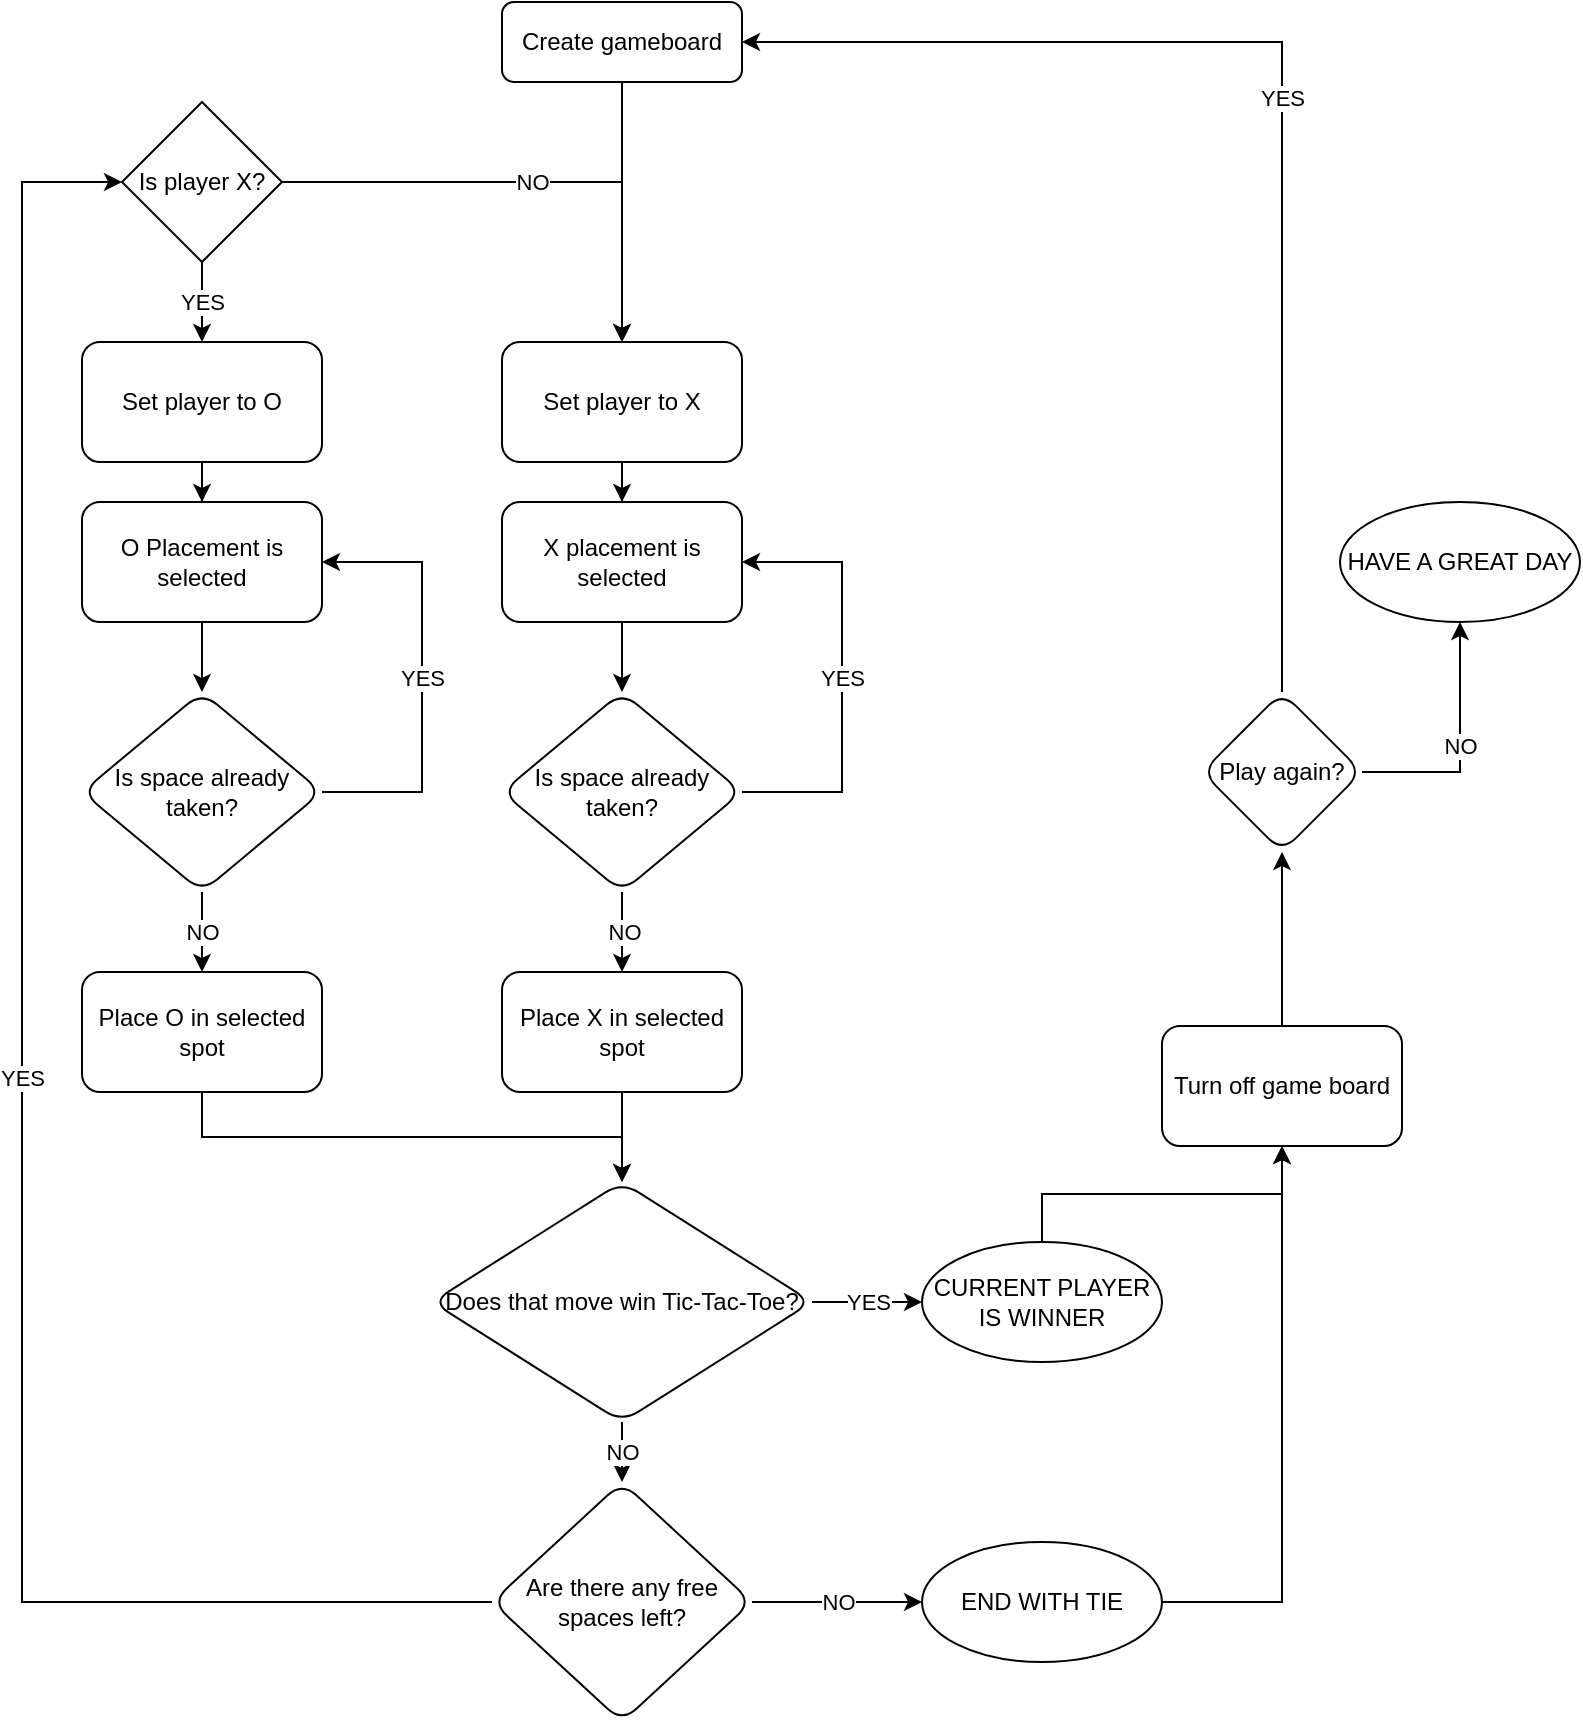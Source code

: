 <mxfile>
    <diagram id="C5RBs43oDa-KdzZeNtuy" name="Page-1">
        <mxGraphModel dx="770" dy="703" grid="1" gridSize="10" guides="1" tooltips="1" connect="1" arrows="1" fold="1" page="1" pageScale="1" pageWidth="827" pageHeight="1169" math="0" shadow="0">
            <root>
                <mxCell id="WIyWlLk6GJQsqaUBKTNV-0"/>
                <mxCell id="WIyWlLk6GJQsqaUBKTNV-1" parent="WIyWlLk6GJQsqaUBKTNV-0"/>
                <mxCell id="6bh2XxHN5Hgm9KBowLQd-1" value="" style="edgeStyle=orthogonalEdgeStyle;rounded=0;orthogonalLoop=1;jettySize=auto;html=1;" parent="WIyWlLk6GJQsqaUBKTNV-1" source="WIyWlLk6GJQsqaUBKTNV-3" target="6bh2XxHN5Hgm9KBowLQd-0" edge="1">
                    <mxGeometry relative="1" as="geometry"/>
                </mxCell>
                <mxCell id="WIyWlLk6GJQsqaUBKTNV-3" value="Create gameboard" style="rounded=1;whiteSpace=wrap;html=1;fontSize=12;glass=0;strokeWidth=1;shadow=0;" parent="WIyWlLk6GJQsqaUBKTNV-1" vertex="1">
                    <mxGeometry x="259" y="13" width="120" height="40" as="geometry"/>
                </mxCell>
                <mxCell id="6bh2XxHN5Hgm9KBowLQd-3" value="" style="edgeStyle=orthogonalEdgeStyle;rounded=0;orthogonalLoop=1;jettySize=auto;html=1;" parent="WIyWlLk6GJQsqaUBKTNV-1" source="6bh2XxHN5Hgm9KBowLQd-0" target="6bh2XxHN5Hgm9KBowLQd-2" edge="1">
                    <mxGeometry relative="1" as="geometry"/>
                </mxCell>
                <mxCell id="6bh2XxHN5Hgm9KBowLQd-0" value="Set player to X" style="whiteSpace=wrap;html=1;rounded=1;glass=0;strokeWidth=1;shadow=0;" parent="WIyWlLk6GJQsqaUBKTNV-1" vertex="1">
                    <mxGeometry x="259" y="183" width="120" height="60" as="geometry"/>
                </mxCell>
                <mxCell id="6bh2XxHN5Hgm9KBowLQd-5" value="" style="edgeStyle=orthogonalEdgeStyle;rounded=0;orthogonalLoop=1;jettySize=auto;html=1;" parent="WIyWlLk6GJQsqaUBKTNV-1" source="6bh2XxHN5Hgm9KBowLQd-2" target="6bh2XxHN5Hgm9KBowLQd-4" edge="1">
                    <mxGeometry relative="1" as="geometry"/>
                </mxCell>
                <mxCell id="6bh2XxHN5Hgm9KBowLQd-2" value="X placement is selected" style="whiteSpace=wrap;html=1;rounded=1;glass=0;strokeWidth=1;shadow=0;" parent="WIyWlLk6GJQsqaUBKTNV-1" vertex="1">
                    <mxGeometry x="259" y="263" width="120" height="60" as="geometry"/>
                </mxCell>
                <mxCell id="6bh2XxHN5Hgm9KBowLQd-7" value="YES" style="edgeStyle=orthogonalEdgeStyle;rounded=0;orthogonalLoop=1;jettySize=auto;html=1;exitX=1;exitY=0.5;exitDx=0;exitDy=0;entryX=1;entryY=0.5;entryDx=0;entryDy=0;" parent="WIyWlLk6GJQsqaUBKTNV-1" source="6bh2XxHN5Hgm9KBowLQd-4" target="6bh2XxHN5Hgm9KBowLQd-2" edge="1">
                    <mxGeometry relative="1" as="geometry">
                        <mxPoint x="449" y="283" as="targetPoint"/>
                        <Array as="points">
                            <mxPoint x="429" y="408"/>
                            <mxPoint x="429" y="293"/>
                        </Array>
                    </mxGeometry>
                </mxCell>
                <mxCell id="6bh2XxHN5Hgm9KBowLQd-9" value="NO" style="edgeStyle=orthogonalEdgeStyle;rounded=0;orthogonalLoop=1;jettySize=auto;html=1;" parent="WIyWlLk6GJQsqaUBKTNV-1" source="6bh2XxHN5Hgm9KBowLQd-4" edge="1">
                    <mxGeometry relative="1" as="geometry">
                        <mxPoint x="319" y="498" as="targetPoint"/>
                    </mxGeometry>
                </mxCell>
                <mxCell id="6bh2XxHN5Hgm9KBowLQd-4" value="Is space already taken?" style="rhombus;whiteSpace=wrap;html=1;rounded=1;glass=0;strokeWidth=1;shadow=0;" parent="WIyWlLk6GJQsqaUBKTNV-1" vertex="1">
                    <mxGeometry x="259" y="358" width="120" height="100" as="geometry"/>
                </mxCell>
                <mxCell id="6bh2XxHN5Hgm9KBowLQd-11" value="YES" style="edgeStyle=orthogonalEdgeStyle;rounded=0;orthogonalLoop=1;jettySize=auto;html=1;exitX=0;exitY=0.5;exitDx=0;exitDy=0;entryX=0;entryY=0.5;entryDx=0;entryDy=0;" parent="WIyWlLk6GJQsqaUBKTNV-1" source="6bh2XxHN5Hgm9KBowLQd-20" target="6bh2XxHN5Hgm9KBowLQd-32" edge="1">
                    <mxGeometry relative="1" as="geometry">
                        <Array as="points">
                            <mxPoint x="19" y="813"/>
                            <mxPoint x="19" y="103"/>
                        </Array>
                    </mxGeometry>
                </mxCell>
                <mxCell id="6bh2XxHN5Hgm9KBowLQd-18" value="" style="edgeStyle=orthogonalEdgeStyle;rounded=0;orthogonalLoop=1;jettySize=auto;html=1;" parent="WIyWlLk6GJQsqaUBKTNV-1" source="6bh2XxHN5Hgm9KBowLQd-8" target="6bh2XxHN5Hgm9KBowLQd-17" edge="1">
                    <mxGeometry relative="1" as="geometry"/>
                </mxCell>
                <mxCell id="6bh2XxHN5Hgm9KBowLQd-8" value="Place X in selected spot" style="whiteSpace=wrap;html=1;rounded=1;glass=0;strokeWidth=1;shadow=0;" parent="WIyWlLk6GJQsqaUBKTNV-1" vertex="1">
                    <mxGeometry x="259" y="498" width="120" height="60" as="geometry"/>
                </mxCell>
                <mxCell id="6bh2XxHN5Hgm9KBowLQd-30" value="" style="edgeStyle=orthogonalEdgeStyle;rounded=0;orthogonalLoop=1;jettySize=auto;html=1;" parent="WIyWlLk6GJQsqaUBKTNV-1" source="6bh2XxHN5Hgm9KBowLQd-10" target="6bh2XxHN5Hgm9KBowLQd-25" edge="1">
                    <mxGeometry relative="1" as="geometry"/>
                </mxCell>
                <mxCell id="6bh2XxHN5Hgm9KBowLQd-10" value="Set player to O" style="whiteSpace=wrap;html=1;rounded=1;glass=0;strokeWidth=1;shadow=0;" parent="WIyWlLk6GJQsqaUBKTNV-1" vertex="1">
                    <mxGeometry x="49" y="183" width="120" height="60" as="geometry"/>
                </mxCell>
                <mxCell id="6bh2XxHN5Hgm9KBowLQd-21" value="NO" style="edgeStyle=orthogonalEdgeStyle;rounded=0;orthogonalLoop=1;jettySize=auto;html=1;" parent="WIyWlLk6GJQsqaUBKTNV-1" source="6bh2XxHN5Hgm9KBowLQd-17" target="6bh2XxHN5Hgm9KBowLQd-20" edge="1">
                    <mxGeometry relative="1" as="geometry"/>
                </mxCell>
                <mxCell id="6bh2XxHN5Hgm9KBowLQd-36" value="YES" style="edgeStyle=orthogonalEdgeStyle;rounded=0;orthogonalLoop=1;jettySize=auto;html=1;" parent="WIyWlLk6GJQsqaUBKTNV-1" source="6bh2XxHN5Hgm9KBowLQd-17" target="6bh2XxHN5Hgm9KBowLQd-35" edge="1">
                    <mxGeometry relative="1" as="geometry"/>
                </mxCell>
                <mxCell id="6bh2XxHN5Hgm9KBowLQd-17" value="Does that move win Tic-Tac-Toe?" style="rhombus;whiteSpace=wrap;html=1;rounded=1;glass=0;strokeWidth=1;shadow=0;" parent="WIyWlLk6GJQsqaUBKTNV-1" vertex="1">
                    <mxGeometry x="224" y="603" width="190" height="120" as="geometry"/>
                </mxCell>
                <mxCell id="6bh2XxHN5Hgm9KBowLQd-23" value="NO" style="edgeStyle=orthogonalEdgeStyle;rounded=0;orthogonalLoop=1;jettySize=auto;html=1;" parent="WIyWlLk6GJQsqaUBKTNV-1" source="6bh2XxHN5Hgm9KBowLQd-20" target="6bh2XxHN5Hgm9KBowLQd-22" edge="1">
                    <mxGeometry relative="1" as="geometry"/>
                </mxCell>
                <mxCell id="6bh2XxHN5Hgm9KBowLQd-20" value="Are there any free spaces left?" style="rhombus;whiteSpace=wrap;html=1;rounded=1;glass=0;strokeWidth=1;shadow=0;" parent="WIyWlLk6GJQsqaUBKTNV-1" vertex="1">
                    <mxGeometry x="254" y="753" width="130" height="120" as="geometry"/>
                </mxCell>
                <mxCell id="6bh2XxHN5Hgm9KBowLQd-41" style="edgeStyle=orthogonalEdgeStyle;rounded=0;orthogonalLoop=1;jettySize=auto;html=1;exitX=1;exitY=0.5;exitDx=0;exitDy=0;entryX=0.5;entryY=1;entryDx=0;entryDy=0;" parent="WIyWlLk6GJQsqaUBKTNV-1" source="6bh2XxHN5Hgm9KBowLQd-22" target="0" edge="1">
                    <mxGeometry relative="1" as="geometry">
                        <mxPoint x="650" y="620" as="targetPoint"/>
                    </mxGeometry>
                </mxCell>
                <mxCell id="6bh2XxHN5Hgm9KBowLQd-22" value="END WITH TIE" style="ellipse;whiteSpace=wrap;html=1;rounded=1;glass=0;strokeWidth=1;shadow=0;" parent="WIyWlLk6GJQsqaUBKTNV-1" vertex="1">
                    <mxGeometry x="469" y="783" width="120" height="60" as="geometry"/>
                </mxCell>
                <mxCell id="6bh2XxHN5Hgm9KBowLQd-24" value="" style="edgeStyle=orthogonalEdgeStyle;rounded=0;orthogonalLoop=1;jettySize=auto;html=1;" parent="WIyWlLk6GJQsqaUBKTNV-1" source="6bh2XxHN5Hgm9KBowLQd-25" target="6bh2XxHN5Hgm9KBowLQd-28" edge="1">
                    <mxGeometry relative="1" as="geometry"/>
                </mxCell>
                <mxCell id="6bh2XxHN5Hgm9KBowLQd-25" value="O Placement is selected" style="whiteSpace=wrap;html=1;rounded=1;glass=0;strokeWidth=1;shadow=0;" parent="WIyWlLk6GJQsqaUBKTNV-1" vertex="1">
                    <mxGeometry x="49" y="263" width="120" height="60" as="geometry"/>
                </mxCell>
                <mxCell id="6bh2XxHN5Hgm9KBowLQd-26" value="YES" style="edgeStyle=orthogonalEdgeStyle;rounded=0;orthogonalLoop=1;jettySize=auto;html=1;exitX=1;exitY=0.5;exitDx=0;exitDy=0;entryX=1;entryY=0.5;entryDx=0;entryDy=0;" parent="WIyWlLk6GJQsqaUBKTNV-1" source="6bh2XxHN5Hgm9KBowLQd-28" target="6bh2XxHN5Hgm9KBowLQd-25" edge="1">
                    <mxGeometry relative="1" as="geometry">
                        <mxPoint x="239" y="283" as="targetPoint"/>
                        <Array as="points">
                            <mxPoint x="219" y="408"/>
                            <mxPoint x="219" y="293"/>
                        </Array>
                    </mxGeometry>
                </mxCell>
                <mxCell id="6bh2XxHN5Hgm9KBowLQd-27" value="NO" style="edgeStyle=orthogonalEdgeStyle;rounded=0;orthogonalLoop=1;jettySize=auto;html=1;" parent="WIyWlLk6GJQsqaUBKTNV-1" source="6bh2XxHN5Hgm9KBowLQd-28" target="6bh2XxHN5Hgm9KBowLQd-29" edge="1">
                    <mxGeometry relative="1" as="geometry"/>
                </mxCell>
                <mxCell id="6bh2XxHN5Hgm9KBowLQd-28" value="Is space already taken?" style="rhombus;whiteSpace=wrap;html=1;rounded=1;glass=0;strokeWidth=1;shadow=0;" parent="WIyWlLk6GJQsqaUBKTNV-1" vertex="1">
                    <mxGeometry x="49" y="358" width="120" height="100" as="geometry"/>
                </mxCell>
                <mxCell id="6bh2XxHN5Hgm9KBowLQd-31" style="edgeStyle=orthogonalEdgeStyle;rounded=0;orthogonalLoop=1;jettySize=auto;html=1;exitX=0.5;exitY=1;exitDx=0;exitDy=0;entryX=0.5;entryY=0;entryDx=0;entryDy=0;" parent="WIyWlLk6GJQsqaUBKTNV-1" source="6bh2XxHN5Hgm9KBowLQd-29" target="6bh2XxHN5Hgm9KBowLQd-17" edge="1">
                    <mxGeometry relative="1" as="geometry"/>
                </mxCell>
                <mxCell id="6bh2XxHN5Hgm9KBowLQd-29" value="Place O in selected spot" style="whiteSpace=wrap;html=1;rounded=1;glass=0;strokeWidth=1;shadow=0;" parent="WIyWlLk6GJQsqaUBKTNV-1" vertex="1">
                    <mxGeometry x="49" y="498" width="120" height="60" as="geometry"/>
                </mxCell>
                <mxCell id="6bh2XxHN5Hgm9KBowLQd-33" value="YES" style="edgeStyle=orthogonalEdgeStyle;rounded=0;orthogonalLoop=1;jettySize=auto;html=1;exitX=0.5;exitY=1;exitDx=0;exitDy=0;" parent="WIyWlLk6GJQsqaUBKTNV-1" source="6bh2XxHN5Hgm9KBowLQd-32" target="6bh2XxHN5Hgm9KBowLQd-10" edge="1">
                    <mxGeometry relative="1" as="geometry"/>
                </mxCell>
                <mxCell id="6bh2XxHN5Hgm9KBowLQd-34" value="NO" style="edgeStyle=orthogonalEdgeStyle;rounded=0;orthogonalLoop=1;jettySize=auto;html=1;exitX=1;exitY=0.5;exitDx=0;exitDy=0;entryX=0.5;entryY=0;entryDx=0;entryDy=0;" parent="WIyWlLk6GJQsqaUBKTNV-1" source="6bh2XxHN5Hgm9KBowLQd-32" target="6bh2XxHN5Hgm9KBowLQd-0" edge="1">
                    <mxGeometry relative="1" as="geometry">
                        <Array as="points">
                            <mxPoint x="149" y="103"/>
                            <mxPoint x="319" y="103"/>
                        </Array>
                    </mxGeometry>
                </mxCell>
                <mxCell id="6bh2XxHN5Hgm9KBowLQd-32" value="Is player X?" style="rhombus;whiteSpace=wrap;html=1;" parent="WIyWlLk6GJQsqaUBKTNV-1" vertex="1">
                    <mxGeometry x="69" y="63" width="80" height="80" as="geometry"/>
                </mxCell>
                <mxCell id="6bh2XxHN5Hgm9KBowLQd-39" value="" style="edgeStyle=orthogonalEdgeStyle;rounded=0;orthogonalLoop=1;jettySize=auto;html=1;entryX=0.5;entryY=1;entryDx=0;entryDy=0;" parent="WIyWlLk6GJQsqaUBKTNV-1" source="6bh2XxHN5Hgm9KBowLQd-35" target="0" edge="1">
                    <mxGeometry relative="1" as="geometry"/>
                </mxCell>
                <mxCell id="6bh2XxHN5Hgm9KBowLQd-35" value="CURRENT PLAYER IS WINNER" style="ellipse;whiteSpace=wrap;html=1;rounded=1;glass=0;strokeWidth=1;shadow=0;" parent="WIyWlLk6GJQsqaUBKTNV-1" vertex="1">
                    <mxGeometry x="469" y="633" width="120" height="60" as="geometry"/>
                </mxCell>
                <mxCell id="6bh2XxHN5Hgm9KBowLQd-40" value="YES" style="edgeStyle=orthogonalEdgeStyle;rounded=0;orthogonalLoop=1;jettySize=auto;html=1;exitX=0.5;exitY=0;exitDx=0;exitDy=0;entryX=1;entryY=0.5;entryDx=0;entryDy=0;" parent="WIyWlLk6GJQsqaUBKTNV-1" source="6bh2XxHN5Hgm9KBowLQd-38" target="WIyWlLk6GJQsqaUBKTNV-3" edge="1">
                    <mxGeometry relative="1" as="geometry"/>
                </mxCell>
                <mxCell id="6bh2XxHN5Hgm9KBowLQd-43" value="NO" style="edgeStyle=orthogonalEdgeStyle;rounded=0;orthogonalLoop=1;jettySize=auto;html=1;entryX=0.5;entryY=1;entryDx=0;entryDy=0;exitX=1;exitY=0.5;exitDx=0;exitDy=0;" parent="WIyWlLk6GJQsqaUBKTNV-1" source="6bh2XxHN5Hgm9KBowLQd-38" target="6bh2XxHN5Hgm9KBowLQd-42" edge="1">
                    <mxGeometry relative="1" as="geometry">
                        <mxPoint x="739" y="663" as="targetPoint"/>
                    </mxGeometry>
                </mxCell>
                <mxCell id="6bh2XxHN5Hgm9KBowLQd-38" value="Play again?" style="rhombus;whiteSpace=wrap;html=1;rounded=1;glass=0;strokeWidth=1;shadow=0;" parent="WIyWlLk6GJQsqaUBKTNV-1" vertex="1">
                    <mxGeometry x="609" y="358" width="80" height="80" as="geometry"/>
                </mxCell>
                <mxCell id="6bh2XxHN5Hgm9KBowLQd-42" value="HAVE A GREAT DAY" style="ellipse;whiteSpace=wrap;html=1;rounded=1;glass=0;strokeWidth=1;shadow=0;" parent="WIyWlLk6GJQsqaUBKTNV-1" vertex="1">
                    <mxGeometry x="678" y="263" width="120" height="60" as="geometry"/>
                </mxCell>
                <mxCell id="1" value="" style="edgeStyle=none;html=1;" edge="1" parent="WIyWlLk6GJQsqaUBKTNV-1" source="0" target="6bh2XxHN5Hgm9KBowLQd-38">
                    <mxGeometry relative="1" as="geometry"/>
                </mxCell>
                <mxCell id="0" value="Turn off game board" style="rounded=1;whiteSpace=wrap;html=1;" vertex="1" parent="WIyWlLk6GJQsqaUBKTNV-1">
                    <mxGeometry x="589" y="525" width="120" height="60" as="geometry"/>
                </mxCell>
            </root>
        </mxGraphModel>
    </diagram>
</mxfile>